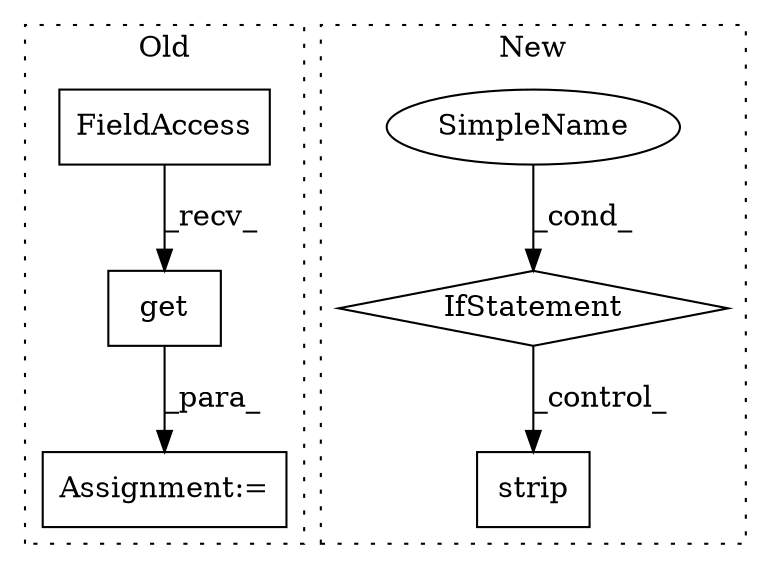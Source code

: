 digraph G {
subgraph cluster0 {
1 [label="get" a="32" s="3320,3328" l="4,1" shape="box"];
3 [label="Assignment:=" a="7" s="3304" l="1" shape="box"];
5 [label="FieldAccess" a="22" s="3305" l="14" shape="box"];
label = "Old";
style="dotted";
}
subgraph cluster1 {
2 [label="strip" a="32" s="6765" l="7" shape="box"];
4 [label="IfStatement" a="25" s="6842" l="24" shape="diamond"];
6 [label="SimpleName" a="42" s="6861" l="5" shape="ellipse"];
label = "New";
style="dotted";
}
1 -> 3 [label="_para_"];
4 -> 2 [label="_control_"];
5 -> 1 [label="_recv_"];
6 -> 4 [label="_cond_"];
}